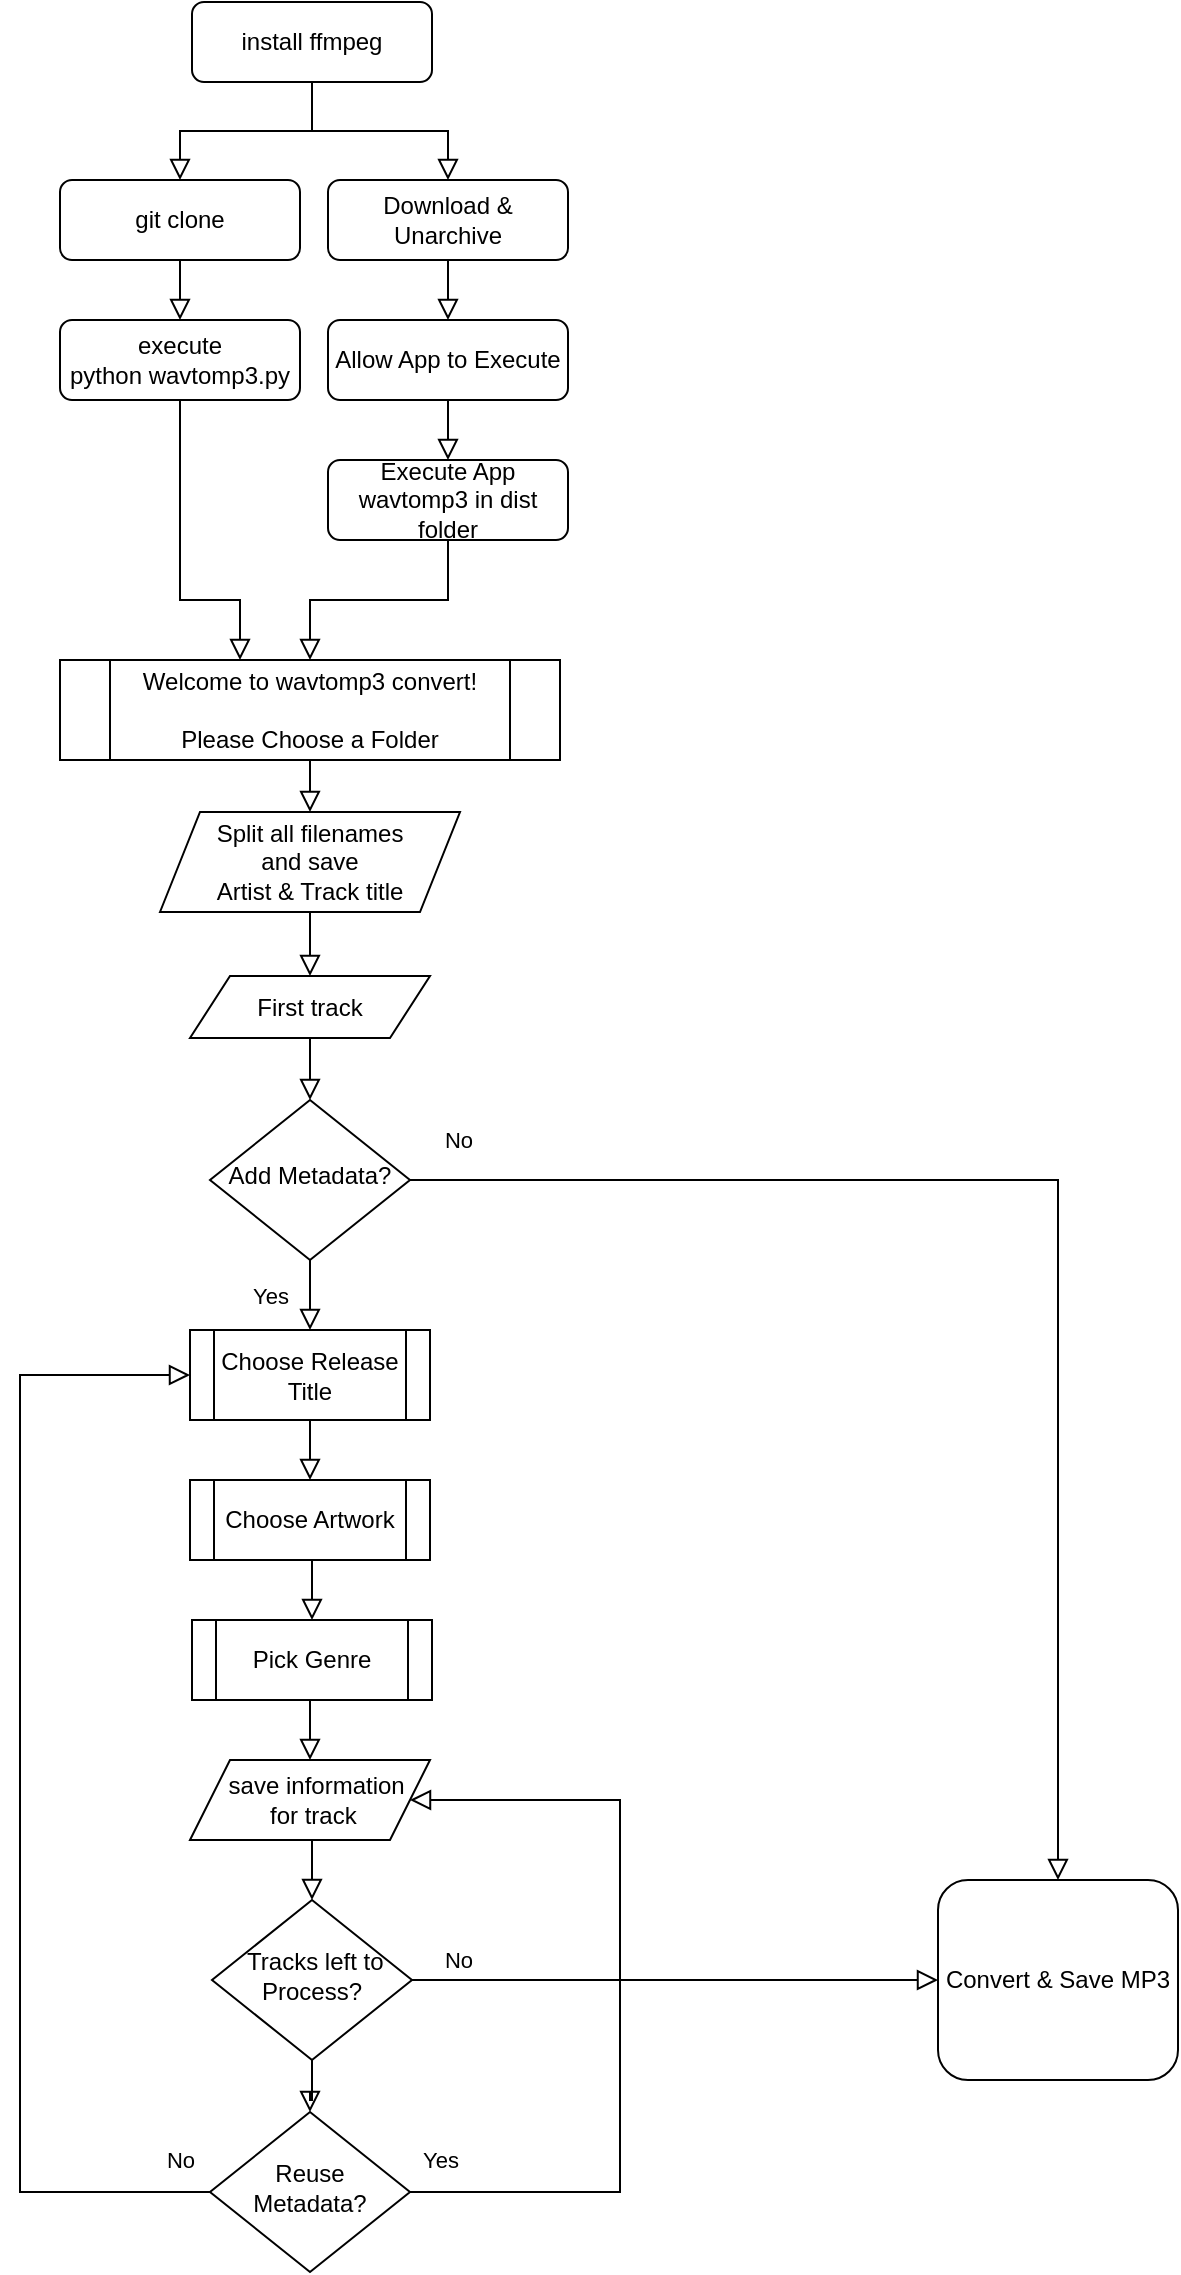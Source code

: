 <mxfile version="14.8.1" type="github">
  <diagram id="C5RBs43oDa-KdzZeNtuy" name="Page-1">
    <mxGraphModel dx="377" dy="384" grid="1" gridSize="10" guides="1" tooltips="1" connect="1" arrows="1" fold="1" page="1" pageScale="1" pageWidth="827" pageHeight="1169" math="0" shadow="0">
      <root>
        <mxCell id="WIyWlLk6GJQsqaUBKTNV-0" />
        <mxCell id="WIyWlLk6GJQsqaUBKTNV-1" parent="WIyWlLk6GJQsqaUBKTNV-0" />
        <mxCell id="WIyWlLk6GJQsqaUBKTNV-2" value="" style="rounded=0;html=1;jettySize=auto;orthogonalLoop=1;fontSize=11;endArrow=block;endFill=0;endSize=8;strokeWidth=1;shadow=0;labelBackgroundColor=none;edgeStyle=orthogonalEdgeStyle;" parent="WIyWlLk6GJQsqaUBKTNV-1" source="WIyWlLk6GJQsqaUBKTNV-3" target="Kl5_oRb7GL0YaL-YoSmn-0" edge="1">
          <mxGeometry relative="1" as="geometry" />
        </mxCell>
        <mxCell id="WIyWlLk6GJQsqaUBKTNV-3" value="install ffmpeg" style="rounded=1;whiteSpace=wrap;html=1;fontSize=12;glass=0;strokeWidth=1;shadow=0;" parent="WIyWlLk6GJQsqaUBKTNV-1" vertex="1">
          <mxGeometry x="226" y="11" width="120" height="40" as="geometry" />
        </mxCell>
        <mxCell id="WIyWlLk6GJQsqaUBKTNV-4" value="Yes" style="rounded=0;html=1;jettySize=auto;orthogonalLoop=1;fontSize=11;endArrow=block;endFill=0;endSize=8;strokeWidth=1;shadow=0;labelBackgroundColor=none;edgeStyle=orthogonalEdgeStyle;entryX=0.5;entryY=0;entryDx=0;entryDy=0;" parent="WIyWlLk6GJQsqaUBKTNV-1" source="WIyWlLk6GJQsqaUBKTNV-6" target="Kl5_oRb7GL0YaL-YoSmn-13" edge="1">
          <mxGeometry y="20" relative="1" as="geometry">
            <mxPoint as="offset" />
          </mxGeometry>
        </mxCell>
        <mxCell id="WIyWlLk6GJQsqaUBKTNV-5" value="No" style="edgeStyle=orthogonalEdgeStyle;rounded=0;html=1;jettySize=auto;orthogonalLoop=1;fontSize=11;endArrow=block;endFill=0;endSize=8;strokeWidth=1;shadow=0;labelBackgroundColor=none;" parent="WIyWlLk6GJQsqaUBKTNV-1" source="WIyWlLk6GJQsqaUBKTNV-6" target="WIyWlLk6GJQsqaUBKTNV-7" edge="1">
          <mxGeometry x="-0.929" y="20" relative="1" as="geometry">
            <mxPoint as="offset" />
          </mxGeometry>
        </mxCell>
        <mxCell id="WIyWlLk6GJQsqaUBKTNV-6" value="Add Metadata?" style="rhombus;whiteSpace=wrap;html=1;shadow=0;fontFamily=Helvetica;fontSize=12;align=center;strokeWidth=1;spacing=6;spacingTop=-4;" parent="WIyWlLk6GJQsqaUBKTNV-1" vertex="1">
          <mxGeometry x="235" y="560" width="100" height="80" as="geometry" />
        </mxCell>
        <mxCell id="WIyWlLk6GJQsqaUBKTNV-7" value="Convert &amp;amp; Save MP3" style="rounded=1;whiteSpace=wrap;html=1;fontSize=12;glass=0;strokeWidth=1;shadow=0;" parent="WIyWlLk6GJQsqaUBKTNV-1" vertex="1">
          <mxGeometry x="599" y="950" width="120" height="100" as="geometry" />
        </mxCell>
        <mxCell id="WIyWlLk6GJQsqaUBKTNV-8" value="No" style="rounded=0;html=1;jettySize=auto;orthogonalLoop=1;fontSize=11;endArrow=block;endFill=0;endSize=8;strokeWidth=1;shadow=0;labelBackgroundColor=none;edgeStyle=orthogonalEdgeStyle;entryX=0;entryY=0.5;entryDx=0;entryDy=0;exitX=0;exitY=0.5;exitDx=0;exitDy=0;" parent="WIyWlLk6GJQsqaUBKTNV-1" source="WIyWlLk6GJQsqaUBKTNV-10" target="Kl5_oRb7GL0YaL-YoSmn-13" edge="1">
          <mxGeometry x="-0.949" y="-16" relative="1" as="geometry">
            <mxPoint as="offset" />
            <mxPoint x="285" y="1100" as="targetPoint" />
            <Array as="points">
              <mxPoint x="140" y="1106" />
              <mxPoint x="140" y="698" />
            </Array>
          </mxGeometry>
        </mxCell>
        <mxCell id="WIyWlLk6GJQsqaUBKTNV-9" value="Yes" style="edgeStyle=orthogonalEdgeStyle;rounded=0;html=1;jettySize=auto;orthogonalLoop=1;fontSize=11;endArrow=block;endFill=0;endSize=8;strokeWidth=1;shadow=0;labelBackgroundColor=none;entryX=1;entryY=0.5;entryDx=0;entryDy=0;" parent="WIyWlLk6GJQsqaUBKTNV-1" source="WIyWlLk6GJQsqaUBKTNV-10" target="Kl5_oRb7GL0YaL-YoSmn-28" edge="1">
          <mxGeometry x="-0.926" y="16" relative="1" as="geometry">
            <mxPoint as="offset" />
            <mxPoint x="380" y="1010" as="targetPoint" />
            <Array as="points">
              <mxPoint x="440" y="1106" />
              <mxPoint x="440" y="910" />
            </Array>
          </mxGeometry>
        </mxCell>
        <mxCell id="WIyWlLk6GJQsqaUBKTNV-10" value="Reuse Metadata?" style="rhombus;whiteSpace=wrap;html=1;shadow=0;fontFamily=Helvetica;fontSize=12;align=center;strokeWidth=1;spacing=6;spacingTop=-4;" parent="WIyWlLk6GJQsqaUBKTNV-1" vertex="1">
          <mxGeometry x="235" y="1066" width="100" height="80" as="geometry" />
        </mxCell>
        <mxCell id="Kl5_oRb7GL0YaL-YoSmn-0" value="Download &amp;amp; Unarchive" style="rounded=1;whiteSpace=wrap;html=1;fontSize=12;glass=0;strokeWidth=1;shadow=0;" vertex="1" parent="WIyWlLk6GJQsqaUBKTNV-1">
          <mxGeometry x="294" y="100" width="120" height="40" as="geometry" />
        </mxCell>
        <mxCell id="Kl5_oRb7GL0YaL-YoSmn-2" value="git clone" style="rounded=1;whiteSpace=wrap;html=1;fontSize=12;glass=0;strokeWidth=1;shadow=0;" vertex="1" parent="WIyWlLk6GJQsqaUBKTNV-1">
          <mxGeometry x="160" y="100" width="120" height="40" as="geometry" />
        </mxCell>
        <mxCell id="Kl5_oRb7GL0YaL-YoSmn-3" value="" style="rounded=0;html=1;jettySize=auto;orthogonalLoop=1;fontSize=11;endArrow=block;endFill=0;endSize=8;strokeWidth=1;shadow=0;labelBackgroundColor=none;edgeStyle=orthogonalEdgeStyle;exitX=0.5;exitY=1;exitDx=0;exitDy=0;" edge="1" parent="WIyWlLk6GJQsqaUBKTNV-1" source="WIyWlLk6GJQsqaUBKTNV-3" target="Kl5_oRb7GL0YaL-YoSmn-2">
          <mxGeometry relative="1" as="geometry">
            <mxPoint x="290" y="60" as="sourcePoint" />
            <mxPoint x="364" y="110" as="targetPoint" />
          </mxGeometry>
        </mxCell>
        <mxCell id="Kl5_oRb7GL0YaL-YoSmn-4" value="Allow App to Execute" style="rounded=1;whiteSpace=wrap;html=1;fontSize=12;glass=0;strokeWidth=1;shadow=0;" vertex="1" parent="WIyWlLk6GJQsqaUBKTNV-1">
          <mxGeometry x="294" y="170" width="120" height="40" as="geometry" />
        </mxCell>
        <mxCell id="Kl5_oRb7GL0YaL-YoSmn-5" value="" style="rounded=0;html=1;jettySize=auto;orthogonalLoop=1;fontSize=11;endArrow=block;endFill=0;endSize=8;strokeWidth=1;shadow=0;labelBackgroundColor=none;edgeStyle=orthogonalEdgeStyle;exitX=0.5;exitY=1;exitDx=0;exitDy=0;" edge="1" parent="WIyWlLk6GJQsqaUBKTNV-1" source="Kl5_oRb7GL0YaL-YoSmn-0" target="Kl5_oRb7GL0YaL-YoSmn-4">
          <mxGeometry relative="1" as="geometry">
            <mxPoint x="290" y="60" as="sourcePoint" />
            <mxPoint x="364" y="110" as="targetPoint" />
          </mxGeometry>
        </mxCell>
        <mxCell id="Kl5_oRb7GL0YaL-YoSmn-6" value="execute&lt;br&gt;python wavtomp3.py" style="rounded=1;whiteSpace=wrap;html=1;fontSize=12;glass=0;strokeWidth=1;shadow=0;" vertex="1" parent="WIyWlLk6GJQsqaUBKTNV-1">
          <mxGeometry x="160" y="170" width="120" height="40" as="geometry" />
        </mxCell>
        <mxCell id="Kl5_oRb7GL0YaL-YoSmn-7" value="" style="rounded=0;html=1;jettySize=auto;orthogonalLoop=1;fontSize=11;endArrow=block;endFill=0;endSize=8;strokeWidth=1;shadow=0;labelBackgroundColor=none;edgeStyle=orthogonalEdgeStyle;exitX=0.5;exitY=1;exitDx=0;exitDy=0;entryX=0.5;entryY=0;entryDx=0;entryDy=0;" edge="1" parent="WIyWlLk6GJQsqaUBKTNV-1" source="Kl5_oRb7GL0YaL-YoSmn-2" target="Kl5_oRb7GL0YaL-YoSmn-6">
          <mxGeometry relative="1" as="geometry">
            <mxPoint x="230" y="80" as="sourcePoint" />
            <mxPoint x="230" y="110" as="targetPoint" />
            <Array as="points">
              <mxPoint x="220" y="140" />
            </Array>
          </mxGeometry>
        </mxCell>
        <mxCell id="Kl5_oRb7GL0YaL-YoSmn-8" value="Execute App wavtomp3 in dist folder" style="rounded=1;whiteSpace=wrap;html=1;fontSize=12;glass=0;strokeWidth=1;shadow=0;" vertex="1" parent="WIyWlLk6GJQsqaUBKTNV-1">
          <mxGeometry x="294" y="240" width="120" height="40" as="geometry" />
        </mxCell>
        <mxCell id="Kl5_oRb7GL0YaL-YoSmn-9" value="" style="rounded=0;html=1;jettySize=auto;orthogonalLoop=1;fontSize=11;endArrow=block;endFill=0;endSize=8;strokeWidth=1;shadow=0;labelBackgroundColor=none;edgeStyle=orthogonalEdgeStyle;exitX=0.5;exitY=1;exitDx=0;exitDy=0;" edge="1" parent="WIyWlLk6GJQsqaUBKTNV-1" source="Kl5_oRb7GL0YaL-YoSmn-4" target="Kl5_oRb7GL0YaL-YoSmn-8">
          <mxGeometry relative="1" as="geometry">
            <mxPoint x="364" y="150" as="sourcePoint" />
            <mxPoint x="364" y="180" as="targetPoint" />
          </mxGeometry>
        </mxCell>
        <mxCell id="Kl5_oRb7GL0YaL-YoSmn-10" value="Welcome to wavtomp3 convert!&lt;br&gt;&lt;br&gt;Please Choose a Folder" style="shape=process;whiteSpace=wrap;html=1;backgroundOutline=1;" vertex="1" parent="WIyWlLk6GJQsqaUBKTNV-1">
          <mxGeometry x="160" y="340" width="250" height="50" as="geometry" />
        </mxCell>
        <mxCell id="Kl5_oRb7GL0YaL-YoSmn-11" value="" style="rounded=0;html=1;jettySize=auto;orthogonalLoop=1;fontSize=11;endArrow=block;endFill=0;endSize=8;strokeWidth=1;shadow=0;labelBackgroundColor=none;edgeStyle=orthogonalEdgeStyle;exitX=0.5;exitY=1;exitDx=0;exitDy=0;entryX=0.5;entryY=0;entryDx=0;entryDy=0;" edge="1" parent="WIyWlLk6GJQsqaUBKTNV-1" source="Kl5_oRb7GL0YaL-YoSmn-8" target="Kl5_oRb7GL0YaL-YoSmn-10">
          <mxGeometry relative="1" as="geometry">
            <mxPoint x="364" y="220" as="sourcePoint" />
            <mxPoint x="364" y="250" as="targetPoint" />
          </mxGeometry>
        </mxCell>
        <mxCell id="Kl5_oRb7GL0YaL-YoSmn-12" value="" style="rounded=0;html=1;jettySize=auto;orthogonalLoop=1;fontSize=11;endArrow=block;endFill=0;endSize=8;strokeWidth=1;shadow=0;labelBackgroundColor=none;edgeStyle=orthogonalEdgeStyle;exitX=0.5;exitY=1;exitDx=0;exitDy=0;" edge="1" parent="WIyWlLk6GJQsqaUBKTNV-1" source="Kl5_oRb7GL0YaL-YoSmn-6" target="Kl5_oRb7GL0YaL-YoSmn-10">
          <mxGeometry relative="1" as="geometry">
            <mxPoint x="230" y="150" as="sourcePoint" />
            <mxPoint x="230" y="180" as="targetPoint" />
            <Array as="points">
              <mxPoint x="220" y="310" />
              <mxPoint x="250" y="310" />
            </Array>
          </mxGeometry>
        </mxCell>
        <mxCell id="Kl5_oRb7GL0YaL-YoSmn-13" value="Choose Release Title" style="shape=process;whiteSpace=wrap;html=1;backgroundOutline=1;" vertex="1" parent="WIyWlLk6GJQsqaUBKTNV-1">
          <mxGeometry x="225" y="675" width="120" height="45" as="geometry" />
        </mxCell>
        <mxCell id="Kl5_oRb7GL0YaL-YoSmn-14" value="Choose Artwork" style="shape=process;whiteSpace=wrap;html=1;backgroundOutline=1;" vertex="1" parent="WIyWlLk6GJQsqaUBKTNV-1">
          <mxGeometry x="225" y="750" width="120" height="40" as="geometry" />
        </mxCell>
        <mxCell id="Kl5_oRb7GL0YaL-YoSmn-15" value="" style="rounded=0;html=1;jettySize=auto;orthogonalLoop=1;fontSize=11;endArrow=block;endFill=0;endSize=8;strokeWidth=1;shadow=0;labelBackgroundColor=none;edgeStyle=orthogonalEdgeStyle;exitX=0.5;exitY=1;exitDx=0;exitDy=0;" edge="1" parent="WIyWlLk6GJQsqaUBKTNV-1" source="Kl5_oRb7GL0YaL-YoSmn-13" target="Kl5_oRb7GL0YaL-YoSmn-14">
          <mxGeometry y="20" relative="1" as="geometry">
            <mxPoint as="offset" />
            <mxPoint x="295" y="640" as="sourcePoint" />
            <mxPoint x="295" y="685" as="targetPoint" />
            <Array as="points">
              <mxPoint x="285" y="735" />
              <mxPoint x="285" y="800" />
            </Array>
          </mxGeometry>
        </mxCell>
        <mxCell id="Kl5_oRb7GL0YaL-YoSmn-17" value="Pick Genre" style="shape=process;whiteSpace=wrap;html=1;backgroundOutline=1;" vertex="1" parent="WIyWlLk6GJQsqaUBKTNV-1">
          <mxGeometry x="226" y="820" width="120" height="40" as="geometry" />
        </mxCell>
        <mxCell id="Kl5_oRb7GL0YaL-YoSmn-18" value="" style="rounded=0;html=1;jettySize=auto;orthogonalLoop=1;fontSize=11;endArrow=block;endFill=0;endSize=8;strokeWidth=1;shadow=0;labelBackgroundColor=none;edgeStyle=orthogonalEdgeStyle;exitX=0.5;exitY=1;exitDx=0;exitDy=0;entryX=0.5;entryY=0;entryDx=0;entryDy=0;" edge="1" parent="WIyWlLk6GJQsqaUBKTNV-1" source="Kl5_oRb7GL0YaL-YoSmn-14" target="Kl5_oRb7GL0YaL-YoSmn-17">
          <mxGeometry y="20" relative="1" as="geometry">
            <mxPoint as="offset" />
            <mxPoint x="295" y="725" as="sourcePoint" />
            <mxPoint x="285" y="850" as="targetPoint" />
            <Array as="points" />
          </mxGeometry>
        </mxCell>
        <mxCell id="Kl5_oRb7GL0YaL-YoSmn-19" value="First track" style="shape=parallelogram;perimeter=parallelogramPerimeter;whiteSpace=wrap;html=1;fixedSize=1;" vertex="1" parent="WIyWlLk6GJQsqaUBKTNV-1">
          <mxGeometry x="225" y="498" width="120" height="31" as="geometry" />
        </mxCell>
        <mxCell id="Kl5_oRb7GL0YaL-YoSmn-20" value="" style="rounded=0;html=1;jettySize=auto;orthogonalLoop=1;fontSize=11;endArrow=block;endFill=0;endSize=8;strokeWidth=1;shadow=0;labelBackgroundColor=none;edgeStyle=orthogonalEdgeStyle;exitX=0.5;exitY=1;exitDx=0;exitDy=0;entryX=0.5;entryY=0;entryDx=0;entryDy=0;" edge="1" parent="WIyWlLk6GJQsqaUBKTNV-1" source="Kl5_oRb7GL0YaL-YoSmn-10" target="Kl5_oRb7GL0YaL-YoSmn-23">
          <mxGeometry y="20" relative="1" as="geometry">
            <mxPoint as="offset" />
            <mxPoint x="285.5" y="410" as="sourcePoint" />
            <mxPoint x="300" y="440" as="targetPoint" />
          </mxGeometry>
        </mxCell>
        <mxCell id="Kl5_oRb7GL0YaL-YoSmn-23" value="Split all filenames&lt;br&gt;and save &lt;br&gt;Artist &amp;amp; Track title" style="shape=parallelogram;perimeter=parallelogramPerimeter;whiteSpace=wrap;html=1;fixedSize=1;" vertex="1" parent="WIyWlLk6GJQsqaUBKTNV-1">
          <mxGeometry x="210" y="416" width="150" height="50" as="geometry" />
        </mxCell>
        <mxCell id="Kl5_oRb7GL0YaL-YoSmn-26" value="" style="rounded=0;html=1;jettySize=auto;orthogonalLoop=1;fontSize=11;endArrow=block;endFill=0;endSize=8;strokeWidth=1;shadow=0;labelBackgroundColor=none;edgeStyle=orthogonalEdgeStyle;exitX=0.5;exitY=1;exitDx=0;exitDy=0;" edge="1" parent="WIyWlLk6GJQsqaUBKTNV-1" source="Kl5_oRb7GL0YaL-YoSmn-19">
          <mxGeometry y="20" relative="1" as="geometry">
            <mxPoint as="offset" />
            <mxPoint x="219.5" y="565" as="sourcePoint" />
            <mxPoint x="285" y="560" as="targetPoint" />
          </mxGeometry>
        </mxCell>
        <mxCell id="Kl5_oRb7GL0YaL-YoSmn-28" value="&amp;nbsp; save information&lt;br&gt;&amp;nbsp;for track" style="shape=parallelogram;perimeter=parallelogramPerimeter;whiteSpace=wrap;html=1;fixedSize=1;" vertex="1" parent="WIyWlLk6GJQsqaUBKTNV-1">
          <mxGeometry x="225" y="890" width="120" height="40" as="geometry" />
        </mxCell>
        <mxCell id="Kl5_oRb7GL0YaL-YoSmn-29" value="" style="rounded=0;html=1;jettySize=auto;orthogonalLoop=1;fontSize=11;endArrow=block;endFill=0;endSize=8;strokeWidth=1;shadow=0;labelBackgroundColor=none;edgeStyle=orthogonalEdgeStyle;entryX=0.5;entryY=0;entryDx=0;entryDy=0;" edge="1" parent="WIyWlLk6GJQsqaUBKTNV-1" target="Kl5_oRb7GL0YaL-YoSmn-28">
          <mxGeometry y="20" relative="1" as="geometry">
            <mxPoint as="offset" />
            <mxPoint x="285" y="860" as="sourcePoint" />
            <mxPoint x="296" y="830" as="targetPoint" />
            <Array as="points" />
          </mxGeometry>
        </mxCell>
        <mxCell id="Kl5_oRb7GL0YaL-YoSmn-30" value="" style="rounded=0;html=1;jettySize=auto;orthogonalLoop=1;fontSize=11;endArrow=block;endFill=0;endSize=8;strokeWidth=1;shadow=0;labelBackgroundColor=none;edgeStyle=orthogonalEdgeStyle;entryX=0.5;entryY=0;entryDx=0;entryDy=0;" edge="1" parent="WIyWlLk6GJQsqaUBKTNV-1" source="Kl5_oRb7GL0YaL-YoSmn-34" target="WIyWlLk6GJQsqaUBKTNV-10">
          <mxGeometry y="20" relative="1" as="geometry">
            <mxPoint as="offset" />
            <mxPoint x="285" y="930" as="sourcePoint" />
            <mxPoint x="295" y="900" as="targetPoint" />
            <Array as="points" />
          </mxGeometry>
        </mxCell>
        <mxCell id="Kl5_oRb7GL0YaL-YoSmn-33" value="No" style="rounded=0;html=1;jettySize=auto;orthogonalLoop=1;fontSize=11;endArrow=block;endFill=0;endSize=8;strokeWidth=1;shadow=0;labelBackgroundColor=none;edgeStyle=orthogonalEdgeStyle;exitX=1;exitY=0.5;exitDx=0;exitDy=0;entryX=0;entryY=0.5;entryDx=0;entryDy=0;" edge="1" parent="WIyWlLk6GJQsqaUBKTNV-1" source="Kl5_oRb7GL0YaL-YoSmn-34" target="WIyWlLk6GJQsqaUBKTNV-7">
          <mxGeometry x="-0.825" y="10" relative="1" as="geometry">
            <mxPoint as="offset" />
            <mxPoint x="480" y="1020" as="sourcePoint" />
            <mxPoint x="610" y="1020" as="targetPoint" />
          </mxGeometry>
        </mxCell>
        <mxCell id="Kl5_oRb7GL0YaL-YoSmn-34" value="&amp;nbsp;Tracks left to Process?" style="rhombus;whiteSpace=wrap;html=1;shadow=0;fontFamily=Helvetica;fontSize=12;align=center;strokeWidth=1;spacing=6;spacingTop=-4;" vertex="1" parent="WIyWlLk6GJQsqaUBKTNV-1">
          <mxGeometry x="236" y="960" width="100" height="80" as="geometry" />
        </mxCell>
        <mxCell id="Kl5_oRb7GL0YaL-YoSmn-35" value="" style="rounded=0;html=1;jettySize=auto;orthogonalLoop=1;fontSize=11;endArrow=block;endFill=0;endSize=8;strokeWidth=1;shadow=0;labelBackgroundColor=none;edgeStyle=orthogonalEdgeStyle;exitX=0.5;exitY=1;exitDx=0;exitDy=0;entryX=0.5;entryY=0;entryDx=0;entryDy=0;" edge="1" parent="WIyWlLk6GJQsqaUBKTNV-1" source="Kl5_oRb7GL0YaL-YoSmn-28" target="Kl5_oRb7GL0YaL-YoSmn-34">
          <mxGeometry y="20" relative="1" as="geometry">
            <mxPoint as="offset" />
            <mxPoint x="295" y="870" as="sourcePoint" />
            <mxPoint x="285" y="970" as="targetPoint" />
            <Array as="points" />
          </mxGeometry>
        </mxCell>
        <mxCell id="Kl5_oRb7GL0YaL-YoSmn-37" value="" style="rounded=0;html=1;jettySize=auto;orthogonalLoop=1;fontSize=11;endArrow=block;endFill=0;endSize=8;strokeWidth=1;shadow=0;labelBackgroundColor=none;edgeStyle=orthogonalEdgeStyle;" edge="1" parent="WIyWlLk6GJQsqaUBKTNV-1" source="Kl5_oRb7GL0YaL-YoSmn-23" target="Kl5_oRb7GL0YaL-YoSmn-19">
          <mxGeometry y="20" relative="1" as="geometry">
            <mxPoint as="offset" />
            <mxPoint x="296" y="536" as="sourcePoint" />
            <mxPoint x="291" y="493" as="targetPoint" />
          </mxGeometry>
        </mxCell>
      </root>
    </mxGraphModel>
  </diagram>
</mxfile>

